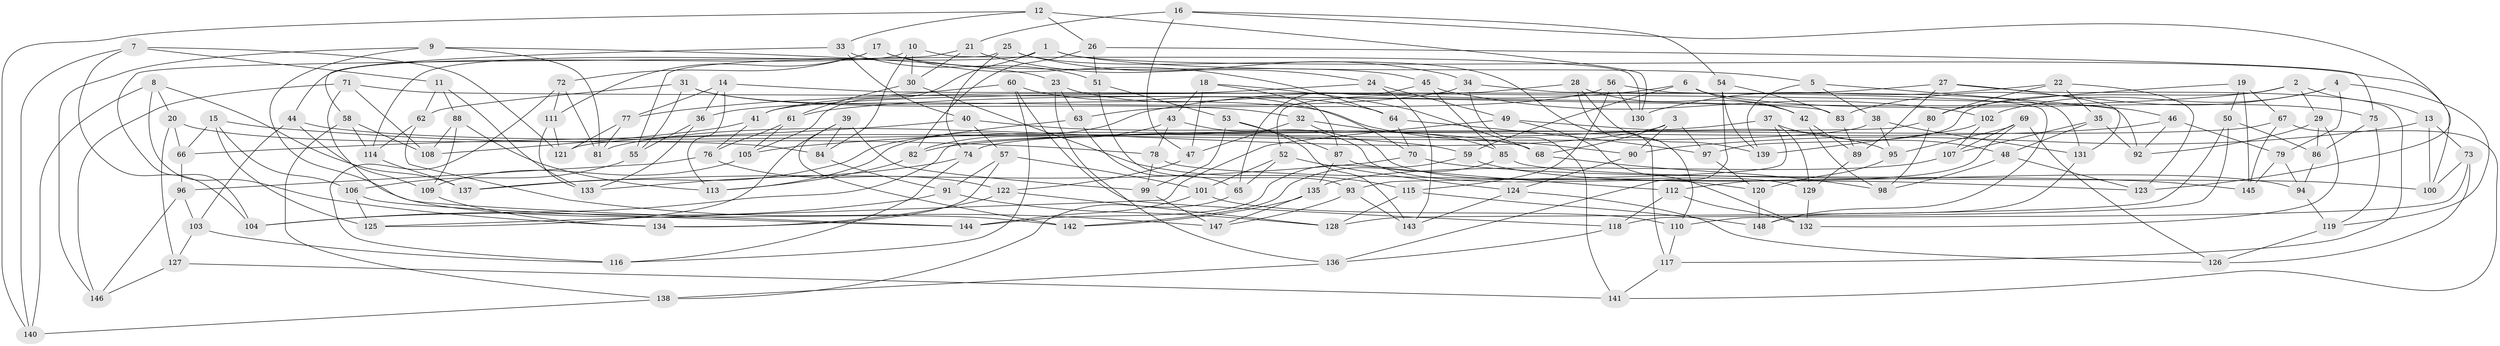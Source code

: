 // coarse degree distribution, {13: 0.01694915254237288, 4: 0.3220338983050847, 8: 0.15254237288135594, 6: 0.2711864406779661, 9: 0.05084745762711865, 11: 0.05084745762711865, 10: 0.01694915254237288, 12: 0.03389830508474576, 7: 0.03389830508474576, 5: 0.05084745762711865}
// Generated by graph-tools (version 1.1) at 2025/20/03/04/25 18:20:54]
// undirected, 148 vertices, 296 edges
graph export_dot {
graph [start="1"]
  node [color=gray90,style=filled];
  1;
  2;
  3;
  4;
  5;
  6;
  7;
  8;
  9;
  10;
  11;
  12;
  13;
  14;
  15;
  16;
  17;
  18;
  19;
  20;
  21;
  22;
  23;
  24;
  25;
  26;
  27;
  28;
  29;
  30;
  31;
  32;
  33;
  34;
  35;
  36;
  37;
  38;
  39;
  40;
  41;
  42;
  43;
  44;
  45;
  46;
  47;
  48;
  49;
  50;
  51;
  52;
  53;
  54;
  55;
  56;
  57;
  58;
  59;
  60;
  61;
  62;
  63;
  64;
  65;
  66;
  67;
  68;
  69;
  70;
  71;
  72;
  73;
  74;
  75;
  76;
  77;
  78;
  79;
  80;
  81;
  82;
  83;
  84;
  85;
  86;
  87;
  88;
  89;
  90;
  91;
  92;
  93;
  94;
  95;
  96;
  97;
  98;
  99;
  100;
  101;
  102;
  103;
  104;
  105;
  106;
  107;
  108;
  109;
  110;
  111;
  112;
  113;
  114;
  115;
  116;
  117;
  118;
  119;
  120;
  121;
  122;
  123;
  124;
  125;
  126;
  127;
  128;
  129;
  130;
  131;
  132;
  133;
  134;
  135;
  136;
  137;
  138;
  139;
  140;
  141;
  142;
  143;
  144;
  145;
  146;
  147;
  148;
  1 -- 105;
  1 -- 5;
  1 -- 114;
  1 -- 100;
  2 -- 61;
  2 -- 29;
  2 -- 13;
  2 -- 97;
  3 -- 97;
  3 -- 90;
  3 -- 81;
  3 -- 68;
  4 -- 83;
  4 -- 102;
  4 -- 79;
  4 -- 119;
  5 -- 46;
  5 -- 139;
  5 -- 38;
  6 -- 59;
  6 -- 75;
  6 -- 42;
  6 -- 113;
  7 -- 140;
  7 -- 11;
  7 -- 121;
  7 -- 104;
  8 -- 20;
  8 -- 134;
  8 -- 140;
  8 -- 137;
  9 -- 142;
  9 -- 81;
  9 -- 146;
  9 -- 23;
  10 -- 30;
  10 -- 44;
  10 -- 84;
  10 -- 130;
  11 -- 62;
  11 -- 88;
  11 -- 133;
  12 -- 140;
  12 -- 26;
  12 -- 33;
  12 -- 130;
  13 -- 90;
  13 -- 73;
  13 -- 100;
  14 -- 77;
  14 -- 92;
  14 -- 113;
  14 -- 36;
  15 -- 78;
  15 -- 125;
  15 -- 66;
  15 -- 106;
  16 -- 21;
  16 -- 54;
  16 -- 123;
  16 -- 47;
  17 -- 64;
  17 -- 72;
  17 -- 111;
  17 -- 45;
  18 -- 68;
  18 -- 43;
  18 -- 47;
  18 -- 87;
  19 -- 145;
  19 -- 67;
  19 -- 50;
  19 -- 80;
  20 -- 127;
  20 -- 84;
  20 -- 66;
  21 -- 24;
  21 -- 30;
  21 -- 55;
  22 -- 35;
  22 -- 123;
  22 -- 130;
  22 -- 80;
  23 -- 136;
  23 -- 63;
  23 -- 64;
  24 -- 41;
  24 -- 49;
  24 -- 143;
  25 -- 117;
  25 -- 74;
  25 -- 104;
  25 -- 34;
  26 -- 75;
  26 -- 82;
  26 -- 51;
  27 -- 41;
  27 -- 131;
  27 -- 89;
  27 -- 117;
  28 -- 42;
  28 -- 52;
  28 -- 139;
  28 -- 110;
  29 -- 92;
  29 -- 132;
  29 -- 86;
  30 -- 115;
  30 -- 61;
  31 -- 90;
  31 -- 32;
  31 -- 62;
  31 -- 55;
  32 -- 47;
  32 -- 129;
  32 -- 85;
  33 -- 51;
  33 -- 58;
  33 -- 40;
  34 -- 36;
  34 -- 141;
  34 -- 148;
  35 -- 107;
  35 -- 48;
  35 -- 92;
  36 -- 55;
  36 -- 133;
  37 -- 93;
  37 -- 48;
  37 -- 129;
  37 -- 105;
  38 -- 121;
  38 -- 95;
  38 -- 131;
  39 -- 84;
  39 -- 125;
  39 -- 99;
  39 -- 142;
  40 -- 66;
  40 -- 68;
  40 -- 57;
  41 -- 108;
  41 -- 76;
  42 -- 98;
  42 -- 89;
  43 -- 78;
  43 -- 120;
  43 -- 82;
  44 -- 109;
  44 -- 59;
  44 -- 103;
  45 -- 65;
  45 -- 85;
  45 -- 102;
  46 -- 82;
  46 -- 79;
  46 -- 92;
  47 -- 122;
  48 -- 98;
  48 -- 123;
  49 -- 132;
  49 -- 125;
  49 -- 95;
  50 -- 128;
  50 -- 86;
  50 -- 118;
  51 -- 53;
  51 -- 93;
  52 -- 124;
  52 -- 101;
  52 -- 65;
  53 -- 87;
  53 -- 143;
  53 -- 99;
  54 -- 139;
  54 -- 83;
  54 -- 136;
  55 -- 106;
  56 -- 130;
  56 -- 63;
  56 -- 131;
  56 -- 115;
  57 -- 101;
  57 -- 91;
  57 -- 134;
  58 -- 108;
  58 -- 138;
  58 -- 114;
  59 -- 94;
  59 -- 144;
  60 -- 70;
  60 -- 116;
  60 -- 77;
  60 -- 118;
  61 -- 76;
  61 -- 105;
  62 -- 114;
  62 -- 147;
  63 -- 137;
  63 -- 65;
  64 -- 97;
  64 -- 70;
  65 -- 138;
  66 -- 96;
  67 -- 145;
  67 -- 74;
  67 -- 141;
  68 -- 98;
  69 -- 112;
  69 -- 107;
  69 -- 95;
  69 -- 126;
  70 -- 137;
  70 -- 145;
  71 -- 83;
  71 -- 144;
  71 -- 146;
  71 -- 108;
  72 -- 116;
  72 -- 81;
  72 -- 111;
  73 -- 110;
  73 -- 100;
  73 -- 126;
  74 -- 133;
  74 -- 116;
  75 -- 119;
  75 -- 86;
  76 -- 122;
  76 -- 96;
  77 -- 81;
  77 -- 121;
  78 -- 123;
  78 -- 99;
  79 -- 94;
  79 -- 145;
  80 -- 104;
  80 -- 98;
  82 -- 113;
  83 -- 89;
  84 -- 91;
  85 -- 142;
  85 -- 100;
  86 -- 94;
  87 -- 135;
  87 -- 112;
  88 -- 109;
  88 -- 108;
  88 -- 113;
  89 -- 129;
  90 -- 124;
  91 -- 128;
  91 -- 104;
  93 -- 143;
  93 -- 147;
  94 -- 119;
  95 -- 120;
  96 -- 103;
  96 -- 146;
  97 -- 120;
  99 -- 147;
  101 -- 110;
  101 -- 144;
  102 -- 139;
  102 -- 107;
  103 -- 116;
  103 -- 127;
  105 -- 109;
  106 -- 144;
  106 -- 125;
  107 -- 135;
  109 -- 134;
  110 -- 117;
  111 -- 121;
  111 -- 133;
  112 -- 118;
  112 -- 132;
  114 -- 137;
  115 -- 128;
  115 -- 148;
  117 -- 141;
  118 -- 136;
  119 -- 126;
  120 -- 148;
  122 -- 134;
  122 -- 128;
  124 -- 143;
  124 -- 126;
  127 -- 146;
  127 -- 141;
  129 -- 132;
  131 -- 148;
  135 -- 147;
  135 -- 142;
  136 -- 138;
  138 -- 140;
}
